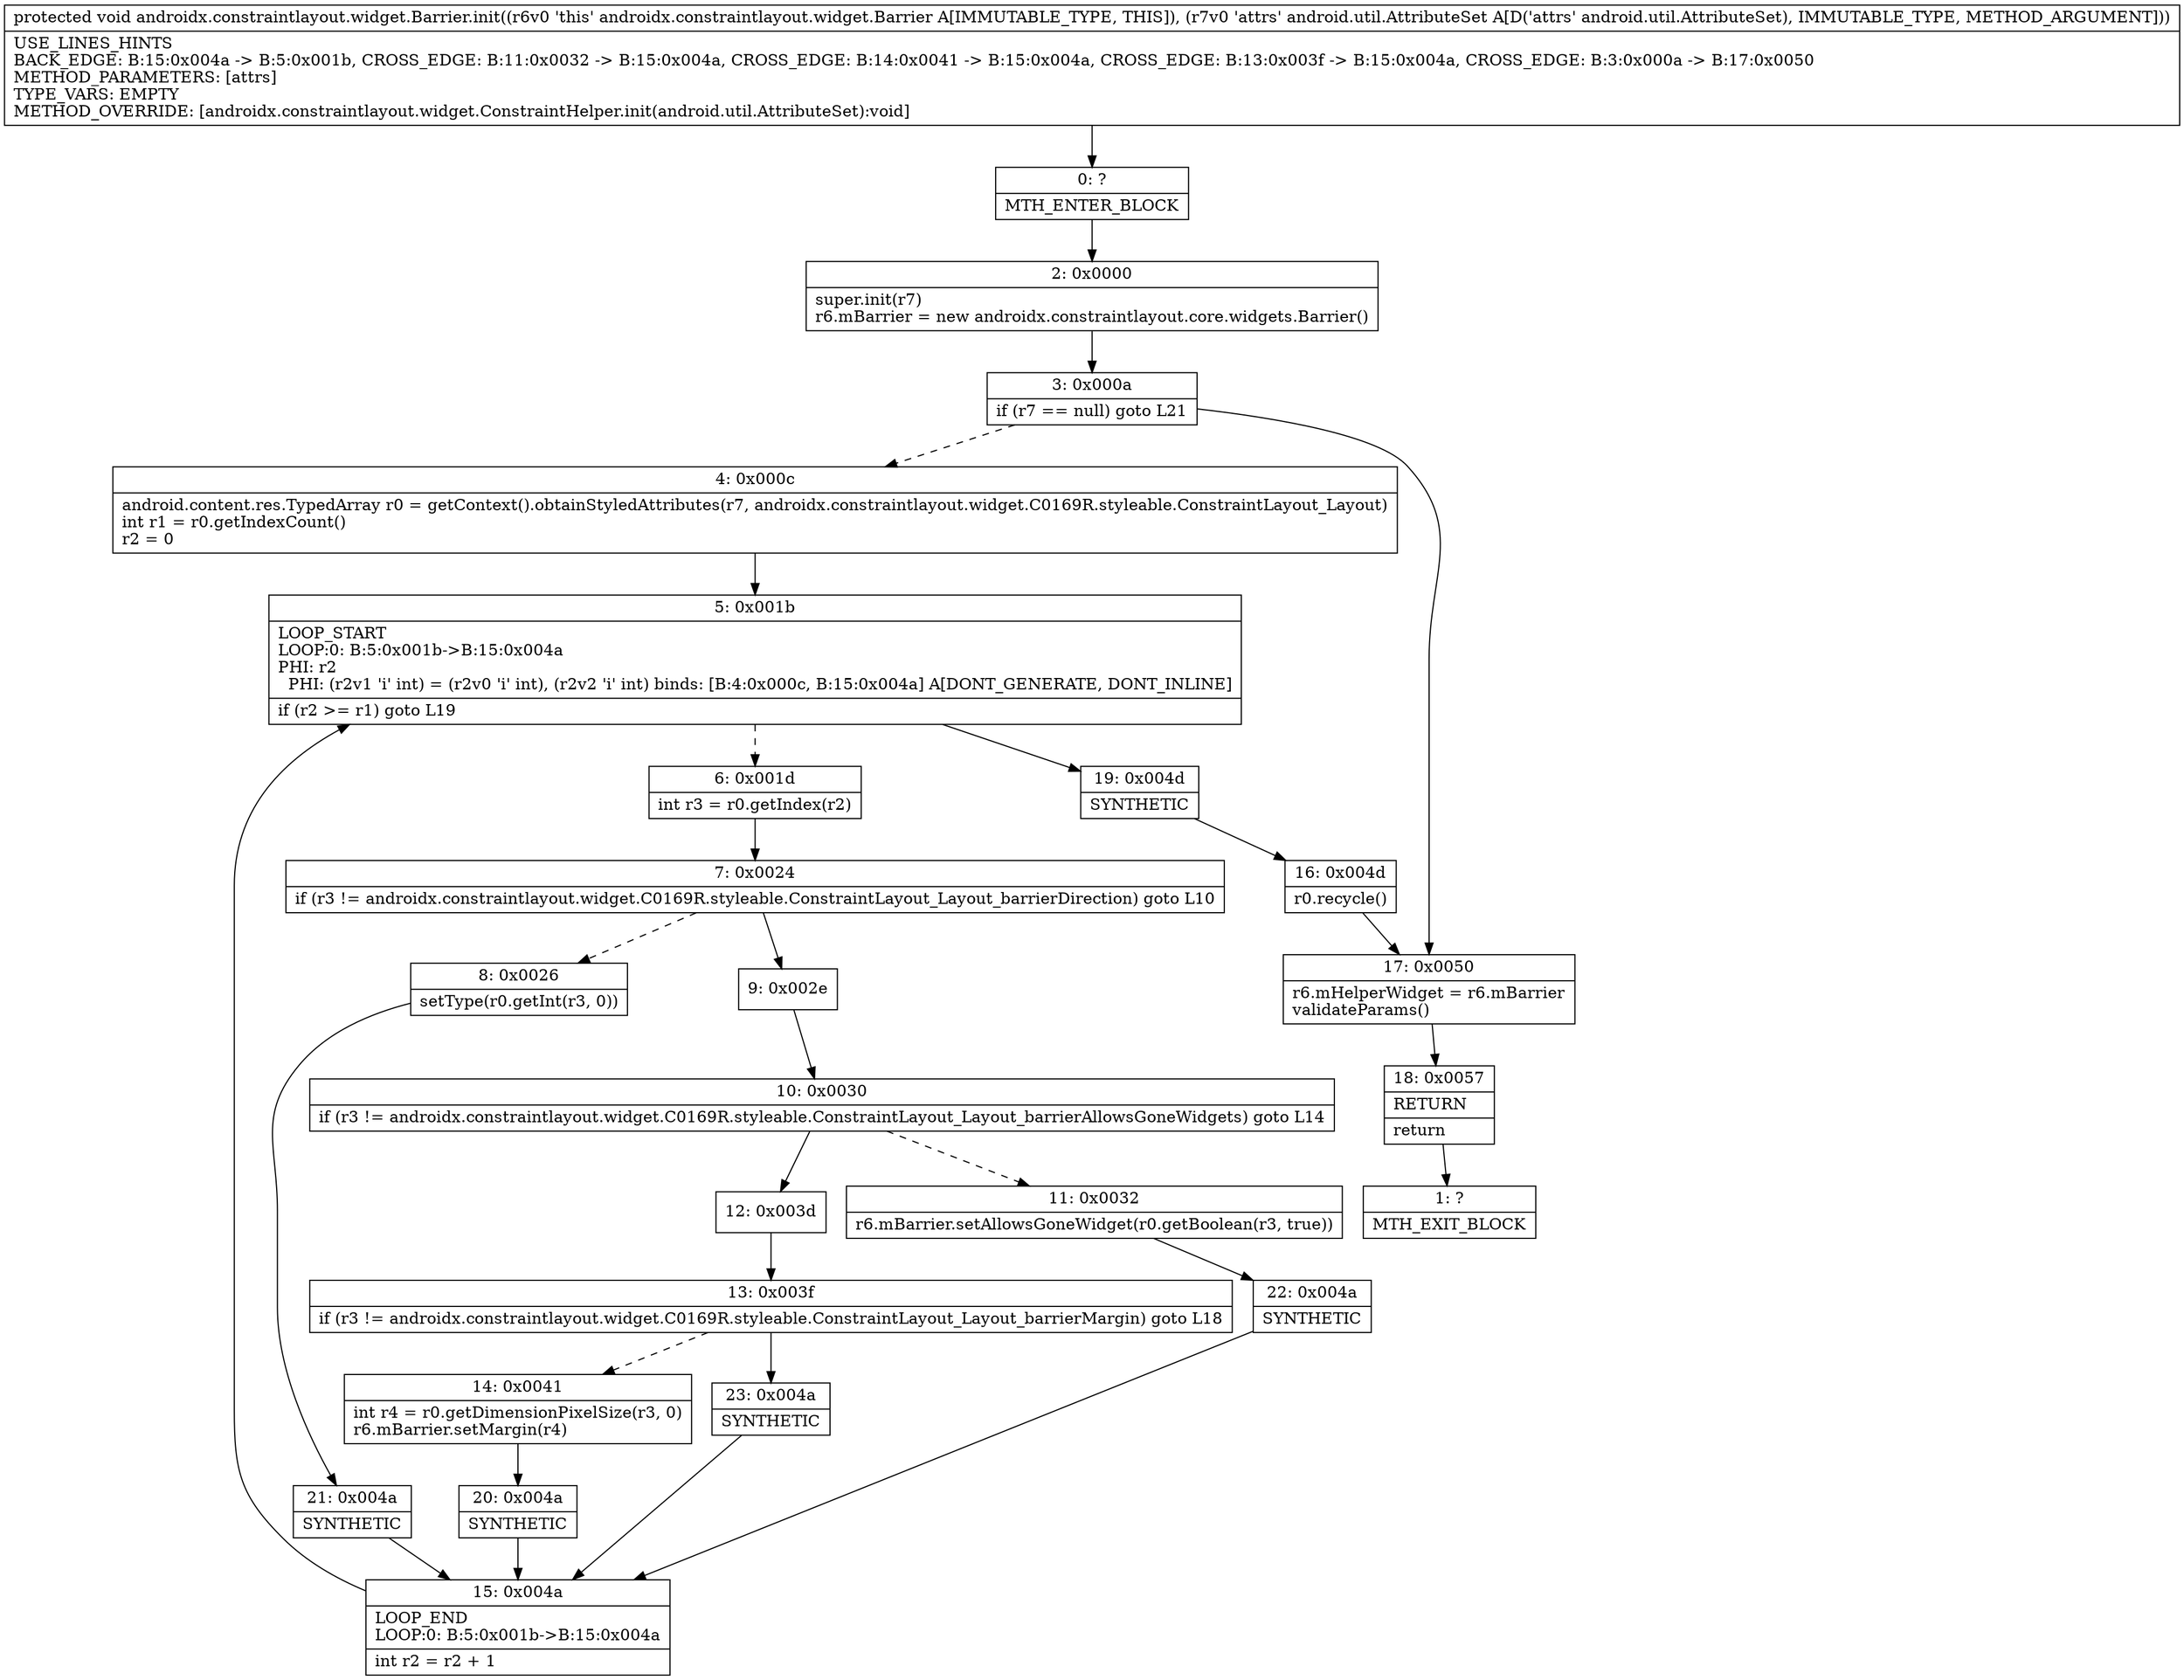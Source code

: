 digraph "CFG forandroidx.constraintlayout.widget.Barrier.init(Landroid\/util\/AttributeSet;)V" {
Node_0 [shape=record,label="{0\:\ ?|MTH_ENTER_BLOCK\l}"];
Node_2 [shape=record,label="{2\:\ 0x0000|super.init(r7)\lr6.mBarrier = new androidx.constraintlayout.core.widgets.Barrier()\l}"];
Node_3 [shape=record,label="{3\:\ 0x000a|if (r7 == null) goto L21\l}"];
Node_4 [shape=record,label="{4\:\ 0x000c|android.content.res.TypedArray r0 = getContext().obtainStyledAttributes(r7, androidx.constraintlayout.widget.C0169R.styleable.ConstraintLayout_Layout)\lint r1 = r0.getIndexCount()\lr2 = 0\l}"];
Node_5 [shape=record,label="{5\:\ 0x001b|LOOP_START\lLOOP:0: B:5:0x001b\-\>B:15:0x004a\lPHI: r2 \l  PHI: (r2v1 'i' int) = (r2v0 'i' int), (r2v2 'i' int) binds: [B:4:0x000c, B:15:0x004a] A[DONT_GENERATE, DONT_INLINE]\l|if (r2 \>= r1) goto L19\l}"];
Node_6 [shape=record,label="{6\:\ 0x001d|int r3 = r0.getIndex(r2)\l}"];
Node_7 [shape=record,label="{7\:\ 0x0024|if (r3 != androidx.constraintlayout.widget.C0169R.styleable.ConstraintLayout_Layout_barrierDirection) goto L10\l}"];
Node_8 [shape=record,label="{8\:\ 0x0026|setType(r0.getInt(r3, 0))\l}"];
Node_21 [shape=record,label="{21\:\ 0x004a|SYNTHETIC\l}"];
Node_15 [shape=record,label="{15\:\ 0x004a|LOOP_END\lLOOP:0: B:5:0x001b\-\>B:15:0x004a\l|int r2 = r2 + 1\l}"];
Node_9 [shape=record,label="{9\:\ 0x002e}"];
Node_10 [shape=record,label="{10\:\ 0x0030|if (r3 != androidx.constraintlayout.widget.C0169R.styleable.ConstraintLayout_Layout_barrierAllowsGoneWidgets) goto L14\l}"];
Node_11 [shape=record,label="{11\:\ 0x0032|r6.mBarrier.setAllowsGoneWidget(r0.getBoolean(r3, true))\l}"];
Node_22 [shape=record,label="{22\:\ 0x004a|SYNTHETIC\l}"];
Node_12 [shape=record,label="{12\:\ 0x003d}"];
Node_13 [shape=record,label="{13\:\ 0x003f|if (r3 != androidx.constraintlayout.widget.C0169R.styleable.ConstraintLayout_Layout_barrierMargin) goto L18\l}"];
Node_14 [shape=record,label="{14\:\ 0x0041|int r4 = r0.getDimensionPixelSize(r3, 0)\lr6.mBarrier.setMargin(r4)\l}"];
Node_20 [shape=record,label="{20\:\ 0x004a|SYNTHETIC\l}"];
Node_23 [shape=record,label="{23\:\ 0x004a|SYNTHETIC\l}"];
Node_19 [shape=record,label="{19\:\ 0x004d|SYNTHETIC\l}"];
Node_16 [shape=record,label="{16\:\ 0x004d|r0.recycle()\l}"];
Node_17 [shape=record,label="{17\:\ 0x0050|r6.mHelperWidget = r6.mBarrier\lvalidateParams()\l}"];
Node_18 [shape=record,label="{18\:\ 0x0057|RETURN\l|return\l}"];
Node_1 [shape=record,label="{1\:\ ?|MTH_EXIT_BLOCK\l}"];
MethodNode[shape=record,label="{protected void androidx.constraintlayout.widget.Barrier.init((r6v0 'this' androidx.constraintlayout.widget.Barrier A[IMMUTABLE_TYPE, THIS]), (r7v0 'attrs' android.util.AttributeSet A[D('attrs' android.util.AttributeSet), IMMUTABLE_TYPE, METHOD_ARGUMENT]))  | USE_LINES_HINTS\lBACK_EDGE: B:15:0x004a \-\> B:5:0x001b, CROSS_EDGE: B:11:0x0032 \-\> B:15:0x004a, CROSS_EDGE: B:14:0x0041 \-\> B:15:0x004a, CROSS_EDGE: B:13:0x003f \-\> B:15:0x004a, CROSS_EDGE: B:3:0x000a \-\> B:17:0x0050\lMETHOD_PARAMETERS: [attrs]\lTYPE_VARS: EMPTY\lMETHOD_OVERRIDE: [androidx.constraintlayout.widget.ConstraintHelper.init(android.util.AttributeSet):void]\l}"];
MethodNode -> Node_0;Node_0 -> Node_2;
Node_2 -> Node_3;
Node_3 -> Node_4[style=dashed];
Node_3 -> Node_17;
Node_4 -> Node_5;
Node_5 -> Node_6[style=dashed];
Node_5 -> Node_19;
Node_6 -> Node_7;
Node_7 -> Node_8[style=dashed];
Node_7 -> Node_9;
Node_8 -> Node_21;
Node_21 -> Node_15;
Node_15 -> Node_5;
Node_9 -> Node_10;
Node_10 -> Node_11[style=dashed];
Node_10 -> Node_12;
Node_11 -> Node_22;
Node_22 -> Node_15;
Node_12 -> Node_13;
Node_13 -> Node_14[style=dashed];
Node_13 -> Node_23;
Node_14 -> Node_20;
Node_20 -> Node_15;
Node_23 -> Node_15;
Node_19 -> Node_16;
Node_16 -> Node_17;
Node_17 -> Node_18;
Node_18 -> Node_1;
}

